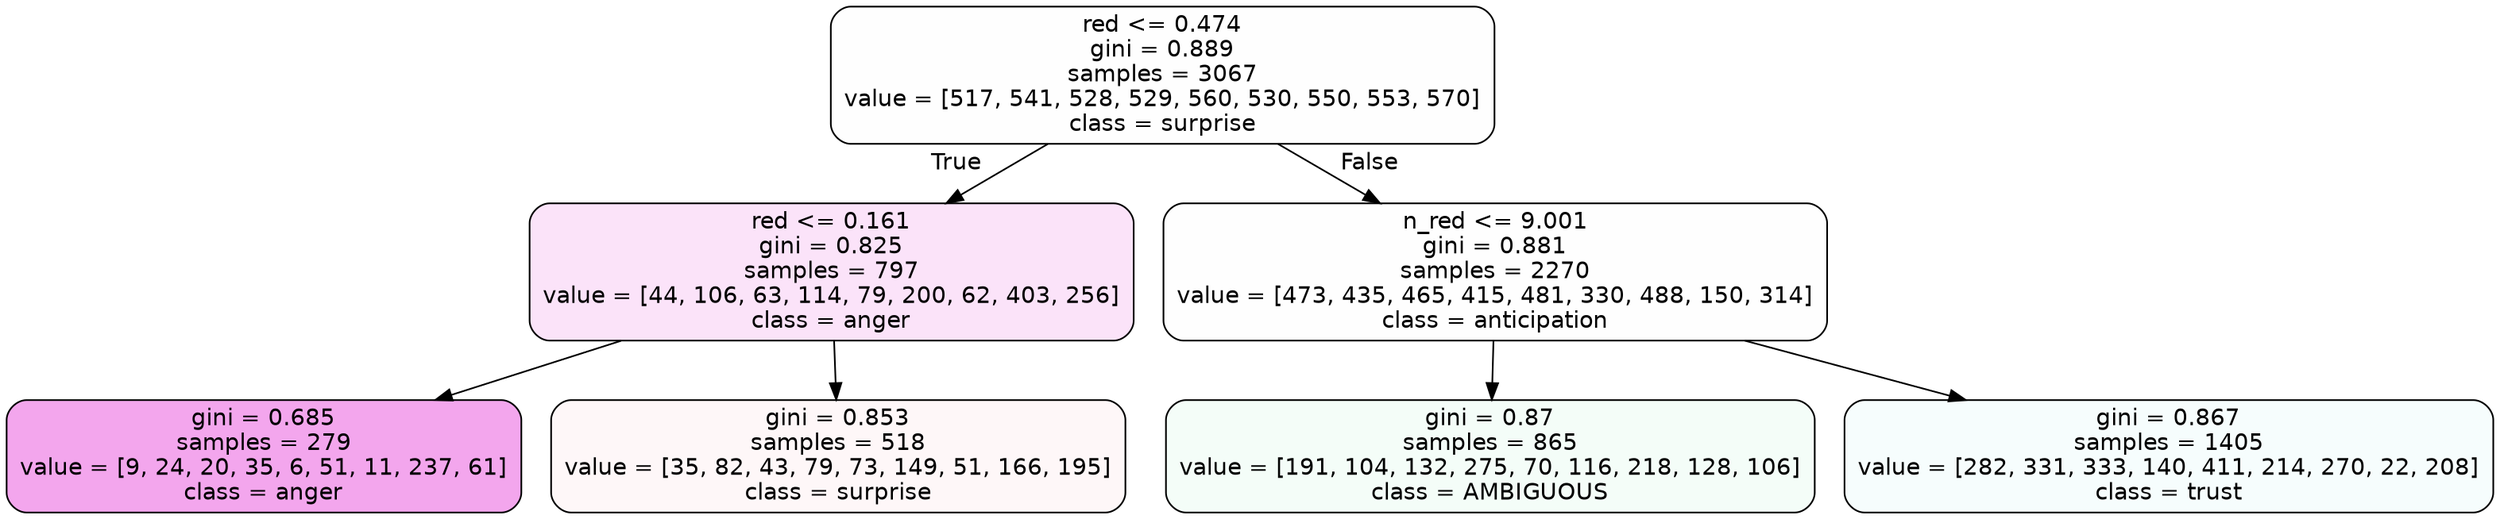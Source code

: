 digraph Tree {
node [shape=box, style="filled, rounded", color="black", fontname=helvetica] ;
edge [fontname=helvetica] ;
0 [label="red <= 0.474\ngini = 0.889\nsamples = 3067\nvalue = [517, 541, 528, 529, 560, 530, 550, 553, 570]\nclass = surprise", fillcolor="#e5396401"] ;
1 [label="red <= 0.161\ngini = 0.825\nsamples = 797\nvalue = [44, 106, 63, 114, 79, 200, 62, 403, 256]\nclass = anger", fillcolor="#e539d723"] ;
0 -> 1 [labeldistance=2.5, labelangle=45, headlabel="True"] ;
2 [label="gini = 0.685\nsamples = 279\nvalue = [9, 24, 20, 35, 6, 51, 11, 237, 61]\nclass = anger", fillcolor="#e539d772"] ;
1 -> 2 ;
3 [label="gini = 0.853\nsamples = 518\nvalue = [35, 82, 43, 79, 73, 149, 51, 166, 195]\nclass = surprise", fillcolor="#e539640a"] ;
1 -> 3 ;
4 [label="n_red <= 9.001\ngini = 0.881\nsamples = 2270\nvalue = [473, 435, 465, 415, 481, 330, 488, 150, 314]\nclass = anticipation", fillcolor="#8139e501"] ;
0 -> 4 [labeldistance=2.5, labelangle=-45, headlabel="False"] ;
5 [label="gini = 0.87\nsamples = 865\nvalue = [191, 104, 132, 275, 70, 116, 218, 128, 106]\nclass = AMBIGUOUS", fillcolor="#39e5810d"] ;
4 -> 5 ;
6 [label="gini = 0.867\nsamples = 1405\nvalue = [282, 331, 333, 140, 411, 214, 270, 22, 208]\nclass = trust", fillcolor="#39d7e50b"] ;
4 -> 6 ;
}